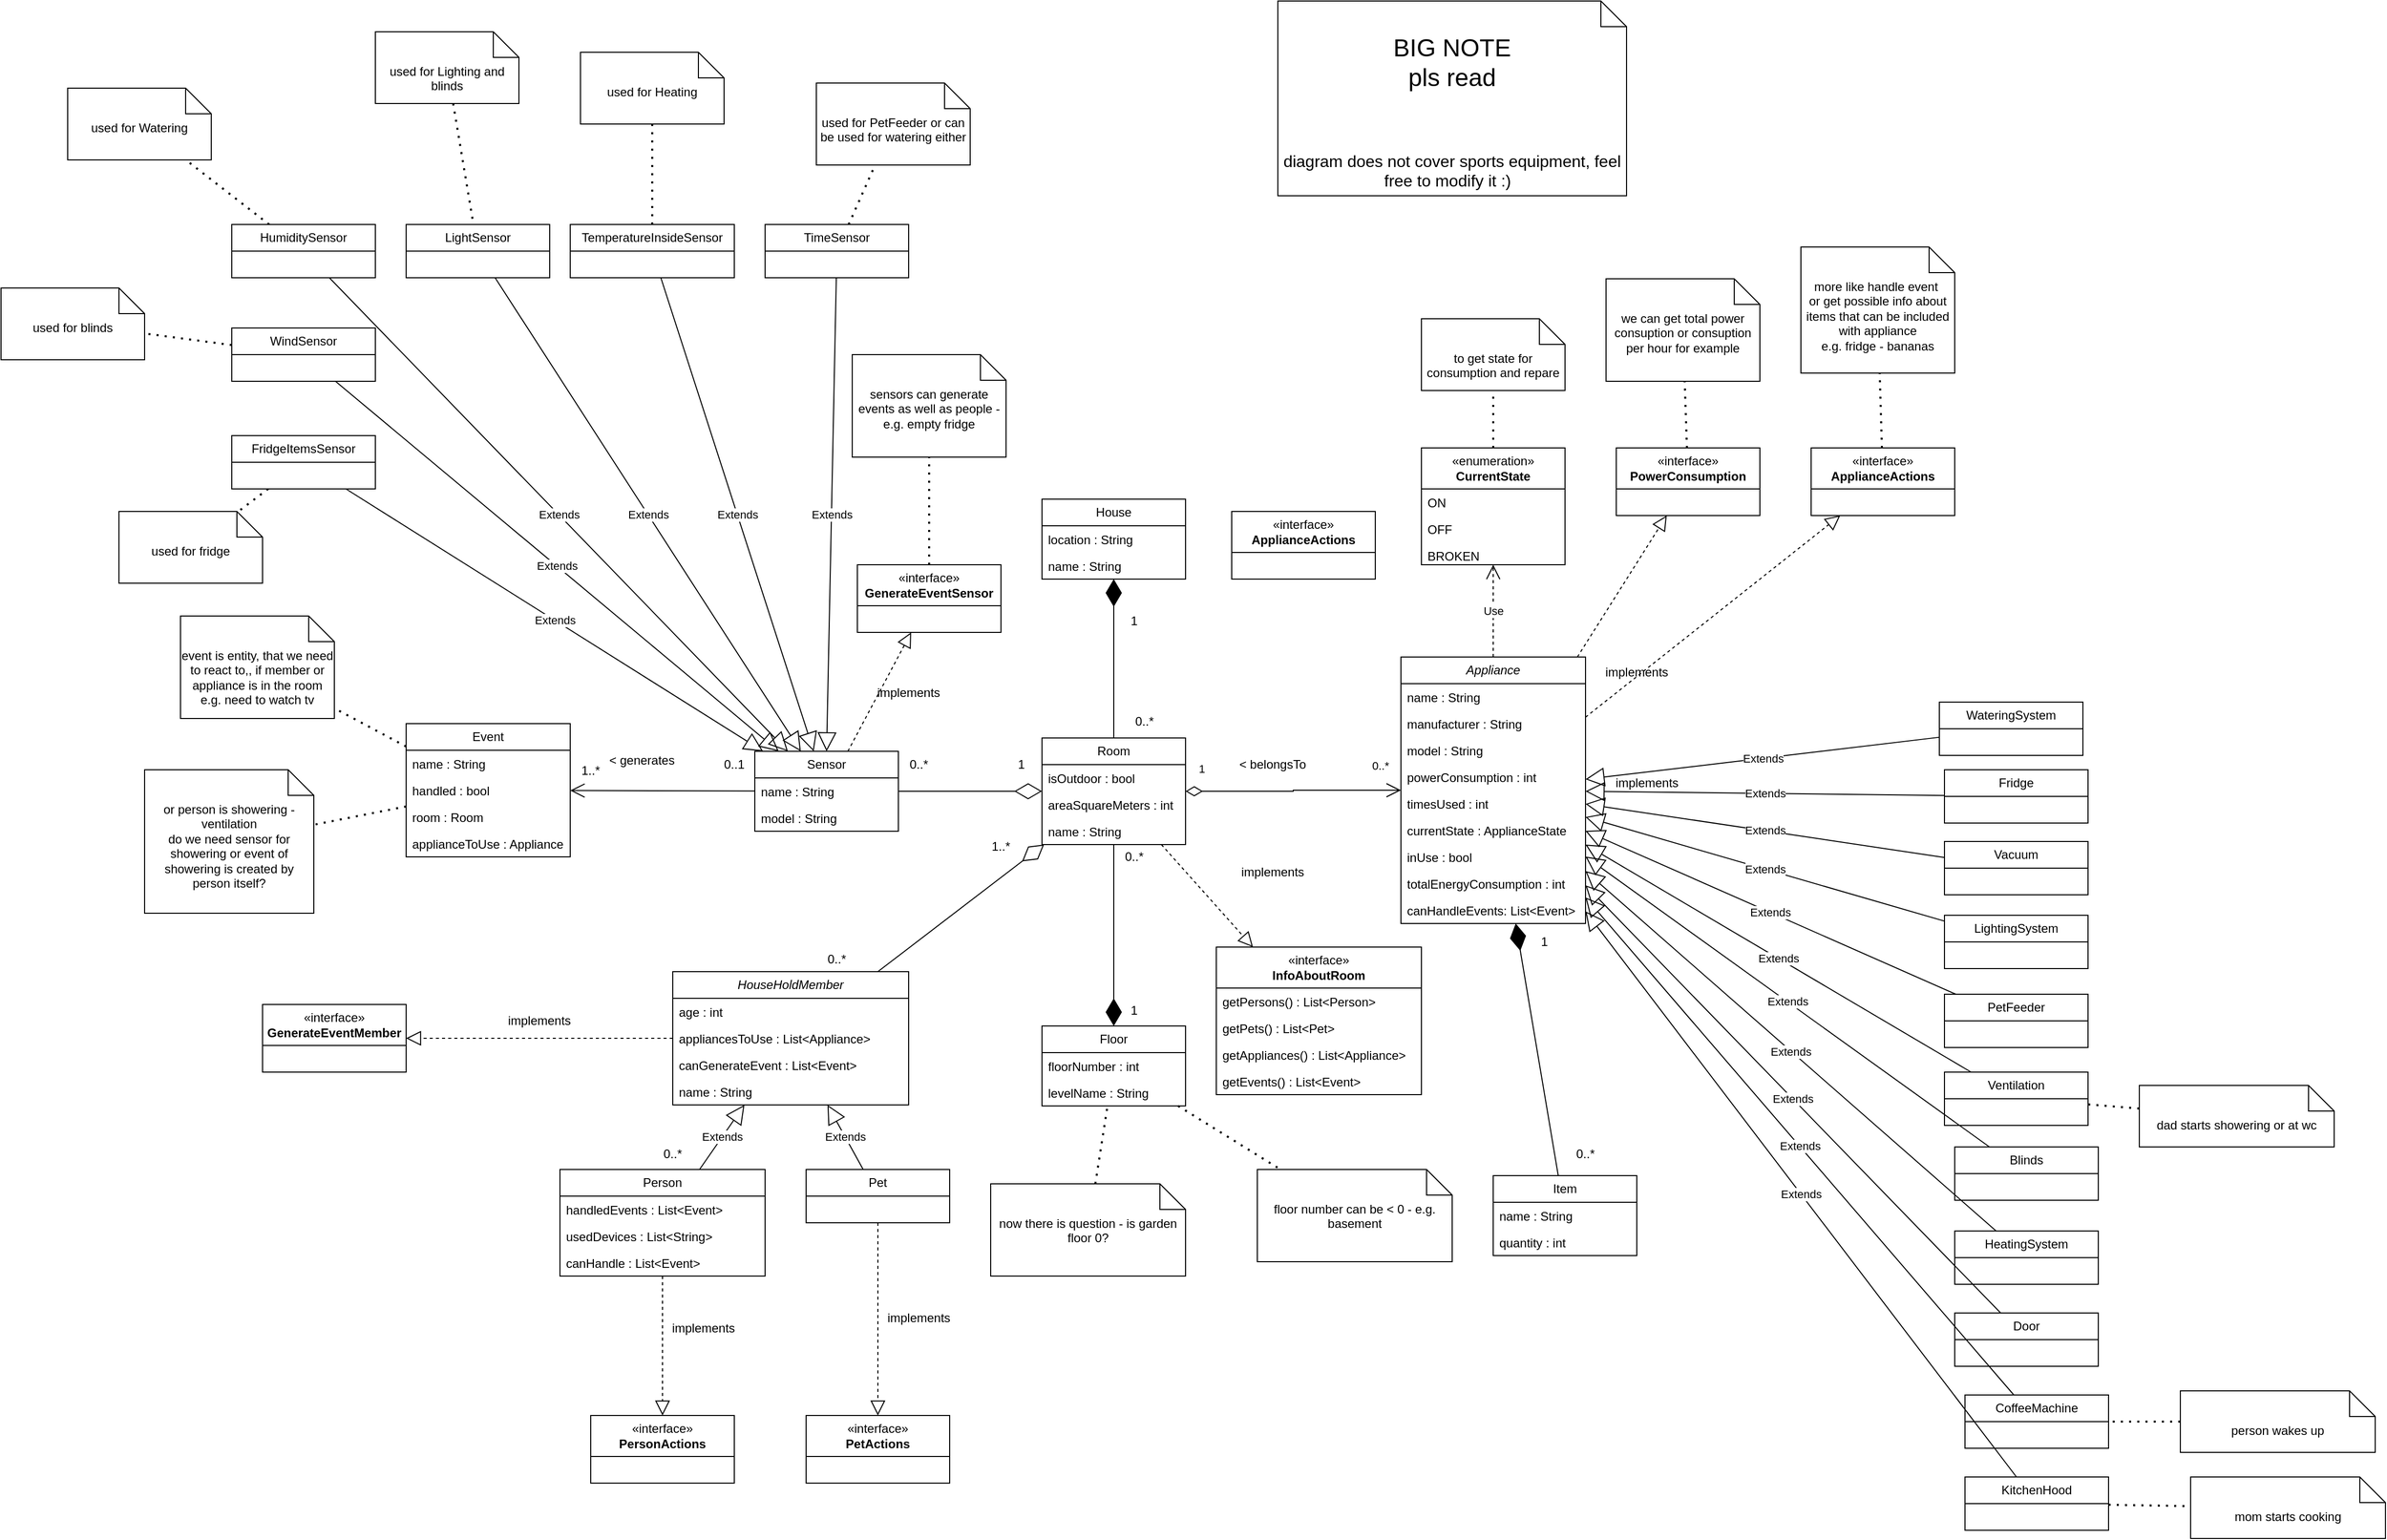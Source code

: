 <mxfile version="28.2.8">
  <diagram name="Page-1" id="9f46799a-70d6-7492-0946-bef42562c5a5">
    <mxGraphModel dx="2564" dy="1560" grid="1" gridSize="10" guides="1" tooltips="1" connect="1" arrows="1" fold="1" page="1" pageScale="1" pageWidth="1100" pageHeight="850" background="none" math="0" shadow="0">
      <root>
        <mxCell id="0" />
        <mxCell id="1" parent="0" />
        <mxCell id="Gm1SaMZMDXmlQUtWmcQF-1" value="&lt;i&gt;Appliance&lt;/i&gt;" style="swimlane;fontStyle=0;childLayout=stackLayout;horizontal=1;startSize=26;fillColor=none;horizontalStack=0;resizeParent=1;resizeParentMax=0;resizeLast=0;collapsible=1;marginBottom=0;whiteSpace=wrap;html=1;" parent="1" vertex="1">
          <mxGeometry x="470" y="230" width="180" height="260" as="geometry" />
        </mxCell>
        <mxCell id="Gm1SaMZMDXmlQUtWmcQF-2" value="name : String" style="text;strokeColor=none;fillColor=none;align=left;verticalAlign=top;spacingLeft=4;spacingRight=4;overflow=hidden;rotatable=0;points=[[0,0.5],[1,0.5]];portConstraint=eastwest;whiteSpace=wrap;html=1;" parent="Gm1SaMZMDXmlQUtWmcQF-1" vertex="1">
          <mxGeometry y="26" width="180" height="26" as="geometry" />
        </mxCell>
        <mxCell id="Gm1SaMZMDXmlQUtWmcQF-3" value="manufacturer : String" style="text;strokeColor=none;fillColor=none;align=left;verticalAlign=top;spacingLeft=4;spacingRight=4;overflow=hidden;rotatable=0;points=[[0,0.5],[1,0.5]];portConstraint=eastwest;whiteSpace=wrap;html=1;" parent="Gm1SaMZMDXmlQUtWmcQF-1" vertex="1">
          <mxGeometry y="52" width="180" height="26" as="geometry" />
        </mxCell>
        <mxCell id="Gm1SaMZMDXmlQUtWmcQF-6" value="model : String" style="text;strokeColor=none;fillColor=none;align=left;verticalAlign=top;spacingLeft=4;spacingRight=4;overflow=hidden;rotatable=0;points=[[0,0.5],[1,0.5]];portConstraint=eastwest;whiteSpace=wrap;html=1;" parent="Gm1SaMZMDXmlQUtWmcQF-1" vertex="1">
          <mxGeometry y="78" width="180" height="26" as="geometry" />
        </mxCell>
        <mxCell id="Gm1SaMZMDXmlQUtWmcQF-4" value="powerConsumption : int" style="text;strokeColor=none;fillColor=none;align=left;verticalAlign=top;spacingLeft=4;spacingRight=4;overflow=hidden;rotatable=0;points=[[0,0.5],[1,0.5]];portConstraint=eastwest;whiteSpace=wrap;html=1;" parent="Gm1SaMZMDXmlQUtWmcQF-1" vertex="1">
          <mxGeometry y="104" width="180" height="26" as="geometry" />
        </mxCell>
        <mxCell id="Gm1SaMZMDXmlQUtWmcQF-92" value="timesUsed : int" style="text;strokeColor=none;fillColor=none;align=left;verticalAlign=top;spacingLeft=4;spacingRight=4;overflow=hidden;rotatable=0;points=[[0,0.5],[1,0.5]];portConstraint=eastwest;whiteSpace=wrap;html=1;" parent="Gm1SaMZMDXmlQUtWmcQF-1" vertex="1">
          <mxGeometry y="130" width="180" height="26" as="geometry" />
        </mxCell>
        <mxCell id="Gm1SaMZMDXmlQUtWmcQF-158" value="currentState : ApplianceState" style="text;strokeColor=none;fillColor=none;align=left;verticalAlign=top;spacingLeft=4;spacingRight=4;overflow=hidden;rotatable=0;points=[[0,0.5],[1,0.5]];portConstraint=eastwest;whiteSpace=wrap;html=1;" parent="Gm1SaMZMDXmlQUtWmcQF-1" vertex="1">
          <mxGeometry y="156" width="180" height="26" as="geometry" />
        </mxCell>
        <mxCell id="Gm1SaMZMDXmlQUtWmcQF-164" value="inUse : bool" style="text;strokeColor=none;fillColor=none;align=left;verticalAlign=top;spacingLeft=4;spacingRight=4;overflow=hidden;rotatable=0;points=[[0,0.5],[1,0.5]];portConstraint=eastwest;whiteSpace=wrap;html=1;" parent="Gm1SaMZMDXmlQUtWmcQF-1" vertex="1">
          <mxGeometry y="182" width="180" height="26" as="geometry" />
        </mxCell>
        <mxCell id="Gm1SaMZMDXmlQUtWmcQF-175" value="totalEnergyConsumption : int" style="text;strokeColor=none;fillColor=none;align=left;verticalAlign=top;spacingLeft=4;spacingRight=4;overflow=hidden;rotatable=0;points=[[0,0.5],[1,0.5]];portConstraint=eastwest;whiteSpace=wrap;html=1;" parent="Gm1SaMZMDXmlQUtWmcQF-1" vertex="1">
          <mxGeometry y="208" width="180" height="26" as="geometry" />
        </mxCell>
        <mxCell id="Gm1SaMZMDXmlQUtWmcQF-210" value="canHandleEvents: List&amp;lt;Event&amp;gt;" style="text;strokeColor=none;fillColor=none;align=left;verticalAlign=top;spacingLeft=4;spacingRight=4;overflow=hidden;rotatable=0;points=[[0,0.5],[1,0.5]];portConstraint=eastwest;whiteSpace=wrap;html=1;" parent="Gm1SaMZMDXmlQUtWmcQF-1" vertex="1">
          <mxGeometry y="234" width="180" height="26" as="geometry" />
        </mxCell>
        <mxCell id="Gm1SaMZMDXmlQUtWmcQF-8" value="«enumeration»&lt;br&gt;&lt;b&gt;CurrentState&lt;/b&gt;" style="swimlane;fontStyle=0;childLayout=stackLayout;horizontal=1;startSize=40;fillColor=none;horizontalStack=0;resizeParent=1;resizeParentMax=0;resizeLast=0;collapsible=1;marginBottom=0;whiteSpace=wrap;html=1;" parent="1" vertex="1">
          <mxGeometry x="490" y="26" width="140" height="114" as="geometry" />
        </mxCell>
        <mxCell id="Gm1SaMZMDXmlQUtWmcQF-9" value="ON" style="text;strokeColor=none;fillColor=none;align=left;verticalAlign=top;spacingLeft=4;spacingRight=4;overflow=hidden;rotatable=0;points=[[0,0.5],[1,0.5]];portConstraint=eastwest;whiteSpace=wrap;html=1;" parent="Gm1SaMZMDXmlQUtWmcQF-8" vertex="1">
          <mxGeometry y="40" width="140" height="26" as="geometry" />
        </mxCell>
        <mxCell id="Gm1SaMZMDXmlQUtWmcQF-10" value="OFF" style="text;strokeColor=none;fillColor=none;align=left;verticalAlign=top;spacingLeft=4;spacingRight=4;overflow=hidden;rotatable=0;points=[[0,0.5],[1,0.5]];portConstraint=eastwest;whiteSpace=wrap;html=1;" parent="Gm1SaMZMDXmlQUtWmcQF-8" vertex="1">
          <mxGeometry y="66" width="140" height="26" as="geometry" />
        </mxCell>
        <mxCell id="Gm1SaMZMDXmlQUtWmcQF-11" value="BROKEN&lt;div&gt;&lt;br&gt;&lt;/div&gt;" style="text;strokeColor=none;fillColor=none;align=left;verticalAlign=top;spacingLeft=4;spacingRight=4;overflow=hidden;rotatable=0;points=[[0,0.5],[1,0.5]];portConstraint=eastwest;whiteSpace=wrap;html=1;" parent="Gm1SaMZMDXmlQUtWmcQF-8" vertex="1">
          <mxGeometry y="92" width="140" height="22" as="geometry" />
        </mxCell>
        <mxCell id="Gm1SaMZMDXmlQUtWmcQF-12" value="Use" style="endArrow=open;endSize=12;dashed=1;html=1;rounded=0;" parent="1" source="Gm1SaMZMDXmlQUtWmcQF-1" target="Gm1SaMZMDXmlQUtWmcQF-8" edge="1">
          <mxGeometry width="160" relative="1" as="geometry">
            <mxPoint x="460" y="202.5" as="sourcePoint" />
            <mxPoint x="620" y="202.5" as="targetPoint" />
          </mxGeometry>
        </mxCell>
        <mxCell id="Gm1SaMZMDXmlQUtWmcQF-13" value="Room" style="swimlane;fontStyle=0;childLayout=stackLayout;horizontal=1;startSize=26;fillColor=none;horizontalStack=0;resizeParent=1;resizeParentMax=0;resizeLast=0;collapsible=1;marginBottom=0;whiteSpace=wrap;html=1;" parent="1" vertex="1">
          <mxGeometry x="120" y="309" width="140" height="104" as="geometry" />
        </mxCell>
        <mxCell id="Gm1SaMZMDXmlQUtWmcQF-14" value="isOutdoor : bool" style="text;strokeColor=none;fillColor=none;align=left;verticalAlign=top;spacingLeft=4;spacingRight=4;overflow=hidden;rotatable=0;points=[[0,0.5],[1,0.5]];portConstraint=eastwest;whiteSpace=wrap;html=1;" parent="Gm1SaMZMDXmlQUtWmcQF-13" vertex="1">
          <mxGeometry y="26" width="140" height="26" as="geometry" />
        </mxCell>
        <mxCell id="Gm1SaMZMDXmlQUtWmcQF-15" value="areaSquareMeters : int" style="text;strokeColor=none;fillColor=none;align=left;verticalAlign=top;spacingLeft=4;spacingRight=4;overflow=hidden;rotatable=0;points=[[0,0.5],[1,0.5]];portConstraint=eastwest;whiteSpace=wrap;html=1;" parent="Gm1SaMZMDXmlQUtWmcQF-13" vertex="1">
          <mxGeometry y="52" width="140" height="26" as="geometry" />
        </mxCell>
        <mxCell id="Gm1SaMZMDXmlQUtWmcQF-16" value="name : String" style="text;strokeColor=none;fillColor=none;align=left;verticalAlign=top;spacingLeft=4;spacingRight=4;overflow=hidden;rotatable=0;points=[[0,0.5],[1,0.5]];portConstraint=eastwest;whiteSpace=wrap;html=1;" parent="Gm1SaMZMDXmlQUtWmcQF-13" vertex="1">
          <mxGeometry y="78" width="140" height="26" as="geometry" />
        </mxCell>
        <mxCell id="Gm1SaMZMDXmlQUtWmcQF-23" value="1" style="endArrow=open;html=1;endSize=12;startArrow=diamondThin;startSize=14;startFill=0;edgeStyle=orthogonalEdgeStyle;align=left;verticalAlign=bottom;rounded=0;" parent="1" source="Gm1SaMZMDXmlQUtWmcQF-13" target="Gm1SaMZMDXmlQUtWmcQF-1" edge="1">
          <mxGeometry x="-0.9" y="13" relative="1" as="geometry">
            <mxPoint x="280" y="352.5" as="sourcePoint" />
            <mxPoint x="440" y="352.5" as="targetPoint" />
            <mxPoint as="offset" />
          </mxGeometry>
        </mxCell>
        <mxCell id="Gm1SaMZMDXmlQUtWmcQF-24" value="&lt;span style=&quot;font-size: 11px; text-wrap-mode: nowrap; background-color: rgb(255, 255, 255);&quot;&gt;0..*&lt;/span&gt;" style="text;whiteSpace=wrap;html=1;" parent="1" vertex="1">
          <mxGeometry x="440" y="322" width="40" height="40" as="geometry" />
        </mxCell>
        <mxCell id="Gm1SaMZMDXmlQUtWmcQF-25" value="&amp;lt; belongsTo" style="text;html=1;whiteSpace=wrap;strokeColor=none;fillColor=none;align=center;verticalAlign=middle;rounded=0;" parent="1" vertex="1">
          <mxGeometry x="310" y="320" width="70" height="30" as="geometry" />
        </mxCell>
        <mxCell id="Gm1SaMZMDXmlQUtWmcQF-28" value="Floor" style="swimlane;fontStyle=0;childLayout=stackLayout;horizontal=1;startSize=26;fillColor=none;horizontalStack=0;resizeParent=1;resizeParentMax=0;resizeLast=0;collapsible=1;marginBottom=0;whiteSpace=wrap;html=1;" parent="1" vertex="1">
          <mxGeometry x="120" y="590" width="140" height="78" as="geometry" />
        </mxCell>
        <mxCell id="Gm1SaMZMDXmlQUtWmcQF-29" value="floorNumber : int" style="text;strokeColor=none;fillColor=none;align=left;verticalAlign=top;spacingLeft=4;spacingRight=4;overflow=hidden;rotatable=0;points=[[0,0.5],[1,0.5]];portConstraint=eastwest;whiteSpace=wrap;html=1;" parent="Gm1SaMZMDXmlQUtWmcQF-28" vertex="1">
          <mxGeometry y="26" width="140" height="26" as="geometry" />
        </mxCell>
        <mxCell id="Gm1SaMZMDXmlQUtWmcQF-30" value="levelName : String" style="text;strokeColor=none;fillColor=none;align=left;verticalAlign=top;spacingLeft=4;spacingRight=4;overflow=hidden;rotatable=0;points=[[0,0.5],[1,0.5]];portConstraint=eastwest;whiteSpace=wrap;html=1;" parent="Gm1SaMZMDXmlQUtWmcQF-28" vertex="1">
          <mxGeometry y="52" width="140" height="26" as="geometry" />
        </mxCell>
        <mxCell id="Gm1SaMZMDXmlQUtWmcQF-33" value="" style="endArrow=diamondThin;endFill=1;endSize=24;html=1;rounded=0;" parent="1" source="Gm1SaMZMDXmlQUtWmcQF-13" target="Gm1SaMZMDXmlQUtWmcQF-28" edge="1">
          <mxGeometry width="160" relative="1" as="geometry">
            <mxPoint x="80" y="510" as="sourcePoint" />
            <mxPoint x="240" y="510" as="targetPoint" />
          </mxGeometry>
        </mxCell>
        <mxCell id="Gm1SaMZMDXmlQUtWmcQF-34" value="now there is question - is garden floor 0?" style="shape=note2;boundedLbl=1;whiteSpace=wrap;html=1;size=25;verticalAlign=top;align=center;" parent="1" vertex="1">
          <mxGeometry x="70" y="744" width="190" height="90" as="geometry" />
        </mxCell>
        <mxCell id="Gm1SaMZMDXmlQUtWmcQF-35" value="1" style="text;html=1;whiteSpace=wrap;strokeColor=none;fillColor=none;align=center;verticalAlign=middle;rounded=0;" parent="1" vertex="1">
          <mxGeometry x="180" y="560" width="60" height="30" as="geometry" />
        </mxCell>
        <mxCell id="Gm1SaMZMDXmlQUtWmcQF-36" value="0..*" style="text;html=1;whiteSpace=wrap;strokeColor=none;fillColor=none;align=center;verticalAlign=middle;rounded=0;" parent="1" vertex="1">
          <mxGeometry x="180" y="410" width="60" height="30" as="geometry" />
        </mxCell>
        <mxCell id="Gm1SaMZMDXmlQUtWmcQF-37" value="&lt;i&gt;HouseHoldMember&lt;/i&gt;" style="swimlane;fontStyle=0;childLayout=stackLayout;horizontal=1;startSize=26;fillColor=none;horizontalStack=0;resizeParent=1;resizeParentMax=0;resizeLast=0;collapsible=1;marginBottom=0;whiteSpace=wrap;html=1;" parent="1" vertex="1">
          <mxGeometry x="-240" y="537" width="230" height="130" as="geometry" />
        </mxCell>
        <mxCell id="Gm1SaMZMDXmlQUtWmcQF-38" value="age : int" style="text;strokeColor=none;fillColor=none;align=left;verticalAlign=top;spacingLeft=4;spacingRight=4;overflow=hidden;rotatable=0;points=[[0,0.5],[1,0.5]];portConstraint=eastwest;whiteSpace=wrap;html=1;" parent="Gm1SaMZMDXmlQUtWmcQF-37" vertex="1">
          <mxGeometry y="26" width="230" height="26" as="geometry" />
        </mxCell>
        <mxCell id="Gm1SaMZMDXmlQUtWmcQF-177" value="appliancesToUse : List&amp;lt;Appliance&amp;gt;" style="text;strokeColor=none;fillColor=none;align=left;verticalAlign=top;spacingLeft=4;spacingRight=4;overflow=hidden;rotatable=0;points=[[0,0.5],[1,0.5]];portConstraint=eastwest;whiteSpace=wrap;html=1;" parent="Gm1SaMZMDXmlQUtWmcQF-37" vertex="1">
          <mxGeometry y="52" width="230" height="26" as="geometry" />
        </mxCell>
        <mxCell id="Gm1SaMZMDXmlQUtWmcQF-189" value="canGenerateEvent : List&amp;lt;Event&amp;gt;" style="text;strokeColor=none;fillColor=none;align=left;verticalAlign=top;spacingLeft=4;spacingRight=4;overflow=hidden;rotatable=0;points=[[0,0.5],[1,0.5]];portConstraint=eastwest;whiteSpace=wrap;html=1;" parent="Gm1SaMZMDXmlQUtWmcQF-37" vertex="1">
          <mxGeometry y="78" width="230" height="26" as="geometry" />
        </mxCell>
        <mxCell id="Gm1SaMZMDXmlQUtWmcQF-199" value="name : String" style="text;strokeColor=none;fillColor=none;align=left;verticalAlign=top;spacingLeft=4;spacingRight=4;overflow=hidden;rotatable=0;points=[[0,0.5],[1,0.5]];portConstraint=eastwest;whiteSpace=wrap;html=1;" parent="Gm1SaMZMDXmlQUtWmcQF-37" vertex="1">
          <mxGeometry y="104" width="230" height="26" as="geometry" />
        </mxCell>
        <mxCell id="Gm1SaMZMDXmlQUtWmcQF-46" value="floor number can be &amp;lt; 0 - e.g. basement" style="shape=note2;boundedLbl=1;whiteSpace=wrap;html=1;size=25;verticalAlign=top;align=center;" parent="1" vertex="1">
          <mxGeometry x="330" y="730" width="190" height="90" as="geometry" />
        </mxCell>
        <mxCell id="Gm1SaMZMDXmlQUtWmcQF-79" value="House" style="swimlane;fontStyle=0;childLayout=stackLayout;horizontal=1;startSize=26;fillColor=none;horizontalStack=0;resizeParent=1;resizeParentMax=0;resizeLast=0;collapsible=1;marginBottom=0;whiteSpace=wrap;html=1;" parent="1" vertex="1">
          <mxGeometry x="120" y="76" width="140" height="78" as="geometry" />
        </mxCell>
        <mxCell id="Gm1SaMZMDXmlQUtWmcQF-80" value="location : String" style="text;strokeColor=none;fillColor=none;align=left;verticalAlign=top;spacingLeft=4;spacingRight=4;overflow=hidden;rotatable=0;points=[[0,0.5],[1,0.5]];portConstraint=eastwest;whiteSpace=wrap;html=1;" parent="Gm1SaMZMDXmlQUtWmcQF-79" vertex="1">
          <mxGeometry y="26" width="140" height="26" as="geometry" />
        </mxCell>
        <mxCell id="Gm1SaMZMDXmlQUtWmcQF-81" value="name : String" style="text;strokeColor=none;fillColor=none;align=left;verticalAlign=top;spacingLeft=4;spacingRight=4;overflow=hidden;rotatable=0;points=[[0,0.5],[1,0.5]];portConstraint=eastwest;whiteSpace=wrap;html=1;" parent="Gm1SaMZMDXmlQUtWmcQF-79" vertex="1">
          <mxGeometry y="52" width="140" height="26" as="geometry" />
        </mxCell>
        <mxCell id="Gm1SaMZMDXmlQUtWmcQF-83" value="" style="endArrow=diamondThin;endFill=1;endSize=24;html=1;rounded=0;" parent="1" source="Gm1SaMZMDXmlQUtWmcQF-13" target="Gm1SaMZMDXmlQUtWmcQF-79" edge="1">
          <mxGeometry width="160" relative="1" as="geometry">
            <mxPoint x="-80" y="210" as="sourcePoint" />
            <mxPoint x="80" y="210" as="targetPoint" />
          </mxGeometry>
        </mxCell>
        <mxCell id="Gm1SaMZMDXmlQUtWmcQF-84" value="1" style="text;html=1;whiteSpace=wrap;strokeColor=none;fillColor=none;align=center;verticalAlign=middle;rounded=0;" parent="1" vertex="1">
          <mxGeometry x="180" y="180" width="60" height="30" as="geometry" />
        </mxCell>
        <mxCell id="Gm1SaMZMDXmlQUtWmcQF-85" value="0..*" style="text;html=1;whiteSpace=wrap;strokeColor=none;fillColor=none;align=center;verticalAlign=middle;rounded=0;" parent="1" vertex="1">
          <mxGeometry x="190" y="278" width="60" height="30" as="geometry" />
        </mxCell>
        <mxCell id="Gm1SaMZMDXmlQUtWmcQF-88" value="Sensor" style="swimlane;fontStyle=0;childLayout=stackLayout;horizontal=1;startSize=26;fillColor=none;horizontalStack=0;resizeParent=1;resizeParentMax=0;resizeLast=0;collapsible=1;marginBottom=0;whiteSpace=wrap;html=1;" parent="1" vertex="1">
          <mxGeometry x="-160" y="322" width="140" height="78" as="geometry" />
        </mxCell>
        <mxCell id="Gm1SaMZMDXmlQUtWmcQF-89" value="name : String" style="text;strokeColor=none;fillColor=none;align=left;verticalAlign=top;spacingLeft=4;spacingRight=4;overflow=hidden;rotatable=0;points=[[0,0.5],[1,0.5]];portConstraint=eastwest;whiteSpace=wrap;html=1;" parent="Gm1SaMZMDXmlQUtWmcQF-88" vertex="1">
          <mxGeometry y="26" width="140" height="26" as="geometry" />
        </mxCell>
        <mxCell id="Gm1SaMZMDXmlQUtWmcQF-90" value="model : String" style="text;strokeColor=none;fillColor=none;align=left;verticalAlign=top;spacingLeft=4;spacingRight=4;overflow=hidden;rotatable=0;points=[[0,0.5],[1,0.5]];portConstraint=eastwest;whiteSpace=wrap;html=1;" parent="Gm1SaMZMDXmlQUtWmcQF-88" vertex="1">
          <mxGeometry y="52" width="140" height="26" as="geometry" />
        </mxCell>
        <mxCell id="Gm1SaMZMDXmlQUtWmcQF-95" value="" style="endArrow=diamondThin;endFill=0;endSize=24;html=1;rounded=0;" parent="1" source="Gm1SaMZMDXmlQUtWmcQF-88" target="Gm1SaMZMDXmlQUtWmcQF-13" edge="1">
          <mxGeometry width="160" relative="1" as="geometry">
            <mxPoint x="-70" y="352.5" as="sourcePoint" />
            <mxPoint x="90" y="352.5" as="targetPoint" />
          </mxGeometry>
        </mxCell>
        <mxCell id="Gm1SaMZMDXmlQUtWmcQF-96" value="0..*" style="text;html=1;whiteSpace=wrap;strokeColor=none;fillColor=none;align=center;verticalAlign=middle;rounded=0;" parent="1" vertex="1">
          <mxGeometry x="-30" y="320" width="60" height="30" as="geometry" />
        </mxCell>
        <mxCell id="Gm1SaMZMDXmlQUtWmcQF-98" value="1" style="text;html=1;whiteSpace=wrap;strokeColor=none;fillColor=none;align=center;verticalAlign=middle;rounded=0;" parent="1" vertex="1">
          <mxGeometry x="70" y="320" width="60" height="30" as="geometry" />
        </mxCell>
        <mxCell id="Gm1SaMZMDXmlQUtWmcQF-99" value="Event" style="swimlane;fontStyle=0;childLayout=stackLayout;horizontal=1;startSize=26;fillColor=none;horizontalStack=0;resizeParent=1;resizeParentMax=0;resizeLast=0;collapsible=1;marginBottom=0;whiteSpace=wrap;html=1;" parent="1" vertex="1">
          <mxGeometry x="-500" y="295" width="160" height="130" as="geometry" />
        </mxCell>
        <mxCell id="Gm1SaMZMDXmlQUtWmcQF-165" value="name : String" style="text;strokeColor=none;fillColor=none;align=left;verticalAlign=top;spacingLeft=4;spacingRight=4;overflow=hidden;rotatable=0;points=[[0,0.5],[1,0.5]];portConstraint=eastwest;whiteSpace=wrap;html=1;" parent="Gm1SaMZMDXmlQUtWmcQF-99" vertex="1">
          <mxGeometry y="26" width="160" height="26" as="geometry" />
        </mxCell>
        <mxCell id="Gm1SaMZMDXmlQUtWmcQF-100" value="handled : bool" style="text;strokeColor=none;fillColor=none;align=left;verticalAlign=top;spacingLeft=4;spacingRight=4;overflow=hidden;rotatable=0;points=[[0,0.5],[1,0.5]];portConstraint=eastwest;whiteSpace=wrap;html=1;" parent="Gm1SaMZMDXmlQUtWmcQF-99" vertex="1">
          <mxGeometry y="52" width="160" height="26" as="geometry" />
        </mxCell>
        <mxCell id="Gm1SaMZMDXmlQUtWmcQF-215" value="room : Room" style="text;strokeColor=none;fillColor=none;align=left;verticalAlign=top;spacingLeft=4;spacingRight=4;overflow=hidden;rotatable=0;points=[[0,0.5],[1,0.5]];portConstraint=eastwest;whiteSpace=wrap;html=1;" parent="Gm1SaMZMDXmlQUtWmcQF-99" vertex="1">
          <mxGeometry y="78" width="160" height="26" as="geometry" />
        </mxCell>
        <mxCell id="NX4kfmj4bYCO-L7I60A3-1" value="applianceToUse : Appliance" style="text;strokeColor=none;fillColor=none;align=left;verticalAlign=top;spacingLeft=4;spacingRight=4;overflow=hidden;rotatable=0;points=[[0,0.5],[1,0.5]];portConstraint=eastwest;whiteSpace=wrap;html=1;" vertex="1" parent="Gm1SaMZMDXmlQUtWmcQF-99">
          <mxGeometry y="104" width="160" height="26" as="geometry" />
        </mxCell>
        <mxCell id="Gm1SaMZMDXmlQUtWmcQF-103" value="" style="endArrow=open;endFill=1;endSize=12;html=1;rounded=0;" parent="1" source="Gm1SaMZMDXmlQUtWmcQF-88" target="Gm1SaMZMDXmlQUtWmcQF-99" edge="1">
          <mxGeometry width="160" relative="1" as="geometry">
            <mxPoint x="-200" y="460" as="sourcePoint" />
            <mxPoint x="-40" y="460" as="targetPoint" />
          </mxGeometry>
        </mxCell>
        <mxCell id="Gm1SaMZMDXmlQUtWmcQF-104" value="&amp;lt; generates" style="text;html=1;whiteSpace=wrap;strokeColor=none;fillColor=none;align=center;verticalAlign=middle;rounded=0;" parent="1" vertex="1">
          <mxGeometry x="-310" y="316" width="80" height="30" as="geometry" />
        </mxCell>
        <mxCell id="Gm1SaMZMDXmlQUtWmcQF-105" value="0..1" style="text;html=1;whiteSpace=wrap;strokeColor=none;fillColor=none;align=center;verticalAlign=middle;rounded=0;" parent="1" vertex="1">
          <mxGeometry x="-210" y="320" width="60" height="30" as="geometry" />
        </mxCell>
        <mxCell id="Gm1SaMZMDXmlQUtWmcQF-106" value="1..*" style="text;html=1;whiteSpace=wrap;strokeColor=none;fillColor=none;align=center;verticalAlign=middle;rounded=0;" parent="1" vertex="1">
          <mxGeometry x="-350" y="326" width="60" height="30" as="geometry" />
        </mxCell>
        <mxCell id="Gm1SaMZMDXmlQUtWmcQF-107" value="«interface»&lt;br&gt;&lt;b&gt;ApplianceActions&lt;/b&gt;" style="swimlane;fontStyle=0;childLayout=stackLayout;horizontal=1;startSize=40;fillColor=none;horizontalStack=0;resizeParent=1;resizeParentMax=0;resizeLast=0;collapsible=1;marginBottom=0;whiteSpace=wrap;html=1;" parent="1" vertex="1">
          <mxGeometry x="870" y="26" width="140" height="66" as="geometry" />
        </mxCell>
        <mxCell id="Gm1SaMZMDXmlQUtWmcQF-111" value="" style="endArrow=block;dashed=1;endFill=0;endSize=12;html=1;rounded=0;" parent="1" source="Gm1SaMZMDXmlQUtWmcQF-1" target="Gm1SaMZMDXmlQUtWmcQF-107" edge="1">
          <mxGeometry width="160" relative="1" as="geometry">
            <mxPoint x="760" y="480" as="sourcePoint" />
            <mxPoint x="920" y="480" as="targetPoint" />
          </mxGeometry>
        </mxCell>
        <mxCell id="Gm1SaMZMDXmlQUtWmcQF-112" value="implements" style="text;html=1;whiteSpace=wrap;strokeColor=none;fillColor=none;align=center;verticalAlign=middle;rounded=0;" parent="1" vertex="1">
          <mxGeometry x="680" y="338" width="60" height="30" as="geometry" />
        </mxCell>
        <mxCell id="Gm1SaMZMDXmlQUtWmcQF-113" value="" style="endArrow=diamondThin;endFill=0;endSize=24;html=1;rounded=0;" parent="1" source="Gm1SaMZMDXmlQUtWmcQF-37" target="Gm1SaMZMDXmlQUtWmcQF-13" edge="1">
          <mxGeometry width="160" relative="1" as="geometry">
            <mxPoint x="-100" y="460" as="sourcePoint" />
            <mxPoint x="60" y="460" as="targetPoint" />
          </mxGeometry>
        </mxCell>
        <mxCell id="Gm1SaMZMDXmlQUtWmcQF-114" value="1..*" style="text;html=1;whiteSpace=wrap;strokeColor=none;fillColor=none;align=center;verticalAlign=middle;rounded=0;" parent="1" vertex="1">
          <mxGeometry x="50" y="400" width="60" height="30" as="geometry" />
        </mxCell>
        <mxCell id="Gm1SaMZMDXmlQUtWmcQF-115" value="0..*" style="text;html=1;whiteSpace=wrap;strokeColor=none;fillColor=none;align=center;verticalAlign=middle;rounded=0;" parent="1" vertex="1">
          <mxGeometry x="-110" y="510" width="60" height="30" as="geometry" />
        </mxCell>
        <mxCell id="Gm1SaMZMDXmlQUtWmcQF-116" value="Extends" style="endArrow=block;endSize=16;endFill=0;html=1;rounded=0;" parent="1" source="Gm1SaMZMDXmlQUtWmcQF-119" target="Gm1SaMZMDXmlQUtWmcQF-37" edge="1">
          <mxGeometry width="160" relative="1" as="geometry">
            <mxPoint x="-390" y="720" as="sourcePoint" />
            <mxPoint x="-280" y="680" as="targetPoint" />
          </mxGeometry>
        </mxCell>
        <mxCell id="Gm1SaMZMDXmlQUtWmcQF-119" value="Person" style="swimlane;fontStyle=0;childLayout=stackLayout;horizontal=1;startSize=26;fillColor=none;horizontalStack=0;resizeParent=1;resizeParentMax=0;resizeLast=0;collapsible=1;marginBottom=0;whiteSpace=wrap;html=1;" parent="1" vertex="1">
          <mxGeometry x="-350" y="730" width="200" height="104" as="geometry" />
        </mxCell>
        <mxCell id="Gm1SaMZMDXmlQUtWmcQF-120" value="handledEvents : List&amp;lt;Event&amp;gt;" style="text;strokeColor=none;fillColor=none;align=left;verticalAlign=top;spacingLeft=4;spacingRight=4;overflow=hidden;rotatable=0;points=[[0,0.5],[1,0.5]];portConstraint=eastwest;whiteSpace=wrap;html=1;" parent="Gm1SaMZMDXmlQUtWmcQF-119" vertex="1">
          <mxGeometry y="26" width="200" height="26" as="geometry" />
        </mxCell>
        <mxCell id="Gm1SaMZMDXmlQUtWmcQF-121" value="usedDevices : List&amp;lt;String&amp;gt;" style="text;strokeColor=none;fillColor=none;align=left;verticalAlign=top;spacingLeft=4;spacingRight=4;overflow=hidden;rotatable=0;points=[[0,0.5],[1,0.5]];portConstraint=eastwest;whiteSpace=wrap;html=1;" parent="Gm1SaMZMDXmlQUtWmcQF-119" vertex="1">
          <mxGeometry y="52" width="200" height="26" as="geometry" />
        </mxCell>
        <mxCell id="Gm1SaMZMDXmlQUtWmcQF-188" value="canHandle : List&amp;lt;Event&amp;gt;" style="text;strokeColor=none;fillColor=none;align=left;verticalAlign=top;spacingLeft=4;spacingRight=4;overflow=hidden;rotatable=0;points=[[0,0.5],[1,0.5]];portConstraint=eastwest;whiteSpace=wrap;html=1;" parent="Gm1SaMZMDXmlQUtWmcQF-119" vertex="1">
          <mxGeometry y="78" width="200" height="26" as="geometry" />
        </mxCell>
        <mxCell id="Gm1SaMZMDXmlQUtWmcQF-123" value="Pet" style="swimlane;fontStyle=0;childLayout=stackLayout;horizontal=1;startSize=26;fillColor=none;horizontalStack=0;resizeParent=1;resizeParentMax=0;resizeLast=0;collapsible=1;marginBottom=0;whiteSpace=wrap;html=1;" parent="1" vertex="1">
          <mxGeometry x="-110" y="730" width="140" height="52" as="geometry" />
        </mxCell>
        <mxCell id="Gm1SaMZMDXmlQUtWmcQF-127" value="Extends" style="endArrow=block;endSize=16;endFill=0;html=1;rounded=0;" parent="1" source="Gm1SaMZMDXmlQUtWmcQF-123" target="Gm1SaMZMDXmlQUtWmcQF-37" edge="1">
          <mxGeometry width="160" relative="1" as="geometry">
            <mxPoint x="170" y="869" as="sourcePoint" />
            <mxPoint x="361" y="740" as="targetPoint" />
          </mxGeometry>
        </mxCell>
        <mxCell id="Gm1SaMZMDXmlQUtWmcQF-128" value="WindSensor" style="swimlane;fontStyle=0;childLayout=stackLayout;horizontal=1;startSize=26;fillColor=none;horizontalStack=0;resizeParent=1;resizeParentMax=0;resizeLast=0;collapsible=1;marginBottom=0;whiteSpace=wrap;html=1;" parent="1" vertex="1">
          <mxGeometry x="-670" y="-91" width="140" height="52" as="geometry" />
        </mxCell>
        <mxCell id="Gm1SaMZMDXmlQUtWmcQF-132" value="LightSensor" style="swimlane;fontStyle=0;childLayout=stackLayout;horizontal=1;startSize=26;fillColor=none;horizontalStack=0;resizeParent=1;resizeParentMax=0;resizeLast=0;collapsible=1;marginBottom=0;whiteSpace=wrap;html=1;" parent="1" vertex="1">
          <mxGeometry x="-500" y="-192" width="140" height="52" as="geometry" />
        </mxCell>
        <mxCell id="Gm1SaMZMDXmlQUtWmcQF-133" value="TemperatureInsideSensor" style="swimlane;fontStyle=0;childLayout=stackLayout;horizontal=1;startSize=26;fillColor=none;horizontalStack=0;resizeParent=1;resizeParentMax=0;resizeLast=0;collapsible=1;marginBottom=0;whiteSpace=wrap;html=1;" parent="1" vertex="1">
          <mxGeometry x="-340" y="-192" width="160" height="52" as="geometry" />
        </mxCell>
        <mxCell id="Gm1SaMZMDXmlQUtWmcQF-134" value="FridgeItemsSensor" style="swimlane;fontStyle=0;childLayout=stackLayout;horizontal=1;startSize=26;fillColor=none;horizontalStack=0;resizeParent=1;resizeParentMax=0;resizeLast=0;collapsible=1;marginBottom=0;whiteSpace=wrap;html=1;" parent="1" vertex="1">
          <mxGeometry x="-670" y="14" width="140" height="52" as="geometry" />
        </mxCell>
        <mxCell id="Gm1SaMZMDXmlQUtWmcQF-136" value="Extends" style="endArrow=block;endSize=16;endFill=0;html=1;rounded=0;" parent="1" source="Gm1SaMZMDXmlQUtWmcQF-133" target="Gm1SaMZMDXmlQUtWmcQF-88" edge="1">
          <mxGeometry width="160" relative="1" as="geometry">
            <mxPoint x="-90" y="20" as="sourcePoint" />
            <mxPoint x="70" y="20" as="targetPoint" />
          </mxGeometry>
        </mxCell>
        <mxCell id="Gm1SaMZMDXmlQUtWmcQF-137" value="Extends" style="endArrow=block;endSize=16;endFill=0;html=1;rounded=0;" parent="1" source="Gm1SaMZMDXmlQUtWmcQF-132" target="Gm1SaMZMDXmlQUtWmcQF-88" edge="1">
          <mxGeometry width="160" relative="1" as="geometry">
            <mxPoint x="-230" y="110" as="sourcePoint" />
            <mxPoint x="-140" y="458" as="targetPoint" />
          </mxGeometry>
        </mxCell>
        <mxCell id="Gm1SaMZMDXmlQUtWmcQF-138" value="Extends" style="endArrow=block;endSize=16;endFill=0;html=1;rounded=0;" parent="1" source="Gm1SaMZMDXmlQUtWmcQF-128" target="Gm1SaMZMDXmlQUtWmcQF-88" edge="1">
          <mxGeometry width="160" relative="1" as="geometry">
            <mxPoint x="-280" y="250" as="sourcePoint" />
            <mxPoint x="-190" y="598" as="targetPoint" />
          </mxGeometry>
        </mxCell>
        <mxCell id="Gm1SaMZMDXmlQUtWmcQF-139" value="Extends" style="endArrow=block;endSize=16;endFill=0;html=1;rounded=0;" parent="1" source="Gm1SaMZMDXmlQUtWmcQF-134" target="Gm1SaMZMDXmlQUtWmcQF-88" edge="1">
          <mxGeometry width="160" relative="1" as="geometry">
            <mxPoint x="-300" y="270" as="sourcePoint" />
            <mxPoint x="-210" y="618" as="targetPoint" />
          </mxGeometry>
        </mxCell>
        <mxCell id="Gm1SaMZMDXmlQUtWmcQF-151" value="«interface»&lt;br&gt;&lt;b&gt;ApplianceActions&lt;/b&gt;" style="swimlane;fontStyle=0;childLayout=stackLayout;horizontal=1;startSize=40;fillColor=none;horizontalStack=0;resizeParent=1;resizeParentMax=0;resizeLast=0;collapsible=1;marginBottom=0;whiteSpace=wrap;html=1;" parent="1" vertex="1">
          <mxGeometry x="305" y="88" width="140" height="66" as="geometry" />
        </mxCell>
        <mxCell id="Gm1SaMZMDXmlQUtWmcQF-152" value="«interface»&lt;br&gt;&lt;b&gt;PowerConsumption&lt;/b&gt;" style="swimlane;fontStyle=0;childLayout=stackLayout;horizontal=1;startSize=40;fillColor=none;horizontalStack=0;resizeParent=1;resizeParentMax=0;resizeLast=0;collapsible=1;marginBottom=0;whiteSpace=wrap;html=1;" parent="1" vertex="1">
          <mxGeometry x="680" y="26" width="140" height="66" as="geometry" />
        </mxCell>
        <mxCell id="Gm1SaMZMDXmlQUtWmcQF-153" value="" style="endArrow=block;dashed=1;endFill=0;endSize=12;html=1;rounded=0;" parent="1" source="Gm1SaMZMDXmlQUtWmcQF-1" target="Gm1SaMZMDXmlQUtWmcQF-152" edge="1">
          <mxGeometry width="160" relative="1" as="geometry">
            <mxPoint x="800" y="420" as="sourcePoint" />
            <mxPoint x="900" y="532" as="targetPoint" />
          </mxGeometry>
        </mxCell>
        <mxCell id="Gm1SaMZMDXmlQUtWmcQF-157" value="0..*" style="text;html=1;whiteSpace=wrap;strokeColor=none;fillColor=none;align=center;verticalAlign=middle;rounded=0;" parent="1" vertex="1">
          <mxGeometry x="-270" y="700" width="60" height="30" as="geometry" />
        </mxCell>
        <mxCell id="Gm1SaMZMDXmlQUtWmcQF-178" value="Vacuum" style="swimlane;fontStyle=0;childLayout=stackLayout;horizontal=1;startSize=26;fillColor=none;horizontalStack=0;resizeParent=1;resizeParentMax=0;resizeLast=0;collapsible=1;marginBottom=0;whiteSpace=wrap;html=1;" parent="1" vertex="1">
          <mxGeometry x="1000" y="410" width="140" height="52" as="geometry" />
        </mxCell>
        <mxCell id="Gm1SaMZMDXmlQUtWmcQF-179" value="WateringSystem" style="swimlane;fontStyle=0;childLayout=stackLayout;horizontal=1;startSize=26;fillColor=none;horizontalStack=0;resizeParent=1;resizeParentMax=0;resizeLast=0;collapsible=1;marginBottom=0;whiteSpace=wrap;html=1;" parent="1" vertex="1">
          <mxGeometry x="995" y="274" width="140" height="52" as="geometry" />
        </mxCell>
        <mxCell id="Gm1SaMZMDXmlQUtWmcQF-180" value="implements" style="text;html=1;whiteSpace=wrap;strokeColor=none;fillColor=none;align=center;verticalAlign=middle;rounded=0;" parent="1" vertex="1">
          <mxGeometry x="670" y="230" width="60" height="30" as="geometry" />
        </mxCell>
        <mxCell id="Gm1SaMZMDXmlQUtWmcQF-185" value="«interface»&lt;br&gt;&lt;b&gt;PersonActions&lt;/b&gt;" style="swimlane;fontStyle=0;childLayout=stackLayout;horizontal=1;startSize=40;fillColor=none;horizontalStack=0;resizeParent=1;resizeParentMax=0;resizeLast=0;collapsible=1;marginBottom=0;whiteSpace=wrap;html=1;" parent="1" vertex="1">
          <mxGeometry x="-320" y="970" width="140" height="66" as="geometry" />
        </mxCell>
        <mxCell id="Gm1SaMZMDXmlQUtWmcQF-187" value="implements" style="text;html=1;whiteSpace=wrap;strokeColor=none;fillColor=none;align=center;verticalAlign=middle;rounded=0;" parent="1" vertex="1">
          <mxGeometry x="-240" y="870" width="60" height="30" as="geometry" />
        </mxCell>
        <mxCell id="Gm1SaMZMDXmlQUtWmcQF-190" value="«interface»&lt;br&gt;&lt;b&gt;GenerateEventMember&lt;/b&gt;" style="swimlane;fontStyle=0;childLayout=stackLayout;horizontal=1;startSize=40;fillColor=none;horizontalStack=0;resizeParent=1;resizeParentMax=0;resizeLast=0;collapsible=1;marginBottom=0;whiteSpace=wrap;html=1;" parent="1" vertex="1">
          <mxGeometry x="-640" y="569" width="140" height="66" as="geometry" />
        </mxCell>
        <mxCell id="Gm1SaMZMDXmlQUtWmcQF-191" value="" style="endArrow=block;dashed=1;endFill=0;endSize=12;html=1;rounded=0;" parent="1" source="Gm1SaMZMDXmlQUtWmcQF-37" target="Gm1SaMZMDXmlQUtWmcQF-190" edge="1">
          <mxGeometry width="160" relative="1" as="geometry">
            <mxPoint x="-520" y="860" as="sourcePoint" />
            <mxPoint x="-520" y="996" as="targetPoint" />
          </mxGeometry>
        </mxCell>
        <mxCell id="Gm1SaMZMDXmlQUtWmcQF-192" value="implements" style="text;html=1;whiteSpace=wrap;strokeColor=none;fillColor=none;align=center;verticalAlign=middle;rounded=0;" parent="1" vertex="1">
          <mxGeometry x="-400" y="570" width="60" height="30" as="geometry" />
        </mxCell>
        <mxCell id="Gm1SaMZMDXmlQUtWmcQF-194" value="«interface»&lt;br&gt;&lt;b&gt;GenerateEventSensor&lt;/b&gt;" style="swimlane;fontStyle=0;childLayout=stackLayout;horizontal=1;startSize=40;fillColor=none;horizontalStack=0;resizeParent=1;resizeParentMax=0;resizeLast=0;collapsible=1;marginBottom=0;whiteSpace=wrap;html=1;" parent="1" vertex="1">
          <mxGeometry x="-60" y="140" width="140" height="66" as="geometry" />
        </mxCell>
        <mxCell id="Gm1SaMZMDXmlQUtWmcQF-195" value="" style="endArrow=block;dashed=1;endFill=0;endSize=12;html=1;rounded=0;" parent="1" source="Gm1SaMZMDXmlQUtWmcQF-88" target="Gm1SaMZMDXmlQUtWmcQF-194" edge="1">
          <mxGeometry width="160" relative="1" as="geometry">
            <mxPoint x="-20" y="460" as="sourcePoint" />
            <mxPoint x="-280" y="460" as="targetPoint" />
          </mxGeometry>
        </mxCell>
        <mxCell id="Gm1SaMZMDXmlQUtWmcQF-196" value="implements" style="text;html=1;whiteSpace=wrap;strokeColor=none;fillColor=none;align=center;verticalAlign=middle;rounded=0;" parent="1" vertex="1">
          <mxGeometry x="-40" y="250" width="60" height="30" as="geometry" />
        </mxCell>
        <mxCell id="Gm1SaMZMDXmlQUtWmcQF-197" value="«interface»&lt;br&gt;&lt;b&gt;PetActions&lt;/b&gt;" style="swimlane;fontStyle=0;childLayout=stackLayout;horizontal=1;startSize=40;fillColor=none;horizontalStack=0;resizeParent=1;resizeParentMax=0;resizeLast=0;collapsible=1;marginBottom=0;whiteSpace=wrap;html=1;" parent="1" vertex="1">
          <mxGeometry x="-110" y="970" width="140" height="66" as="geometry" />
        </mxCell>
        <mxCell id="Gm1SaMZMDXmlQUtWmcQF-198" value="" style="endArrow=block;dashed=1;endFill=0;endSize=12;html=1;rounded=0;" parent="1" source="Gm1SaMZMDXmlQUtWmcQF-123" target="Gm1SaMZMDXmlQUtWmcQF-197" edge="1">
          <mxGeometry width="160" relative="1" as="geometry">
            <mxPoint x="70" y="820" as="sourcePoint" />
            <mxPoint x="70" y="956" as="targetPoint" />
          </mxGeometry>
        </mxCell>
        <mxCell id="Gm1SaMZMDXmlQUtWmcQF-200" value="«interface»&lt;br&gt;&lt;b&gt;InfoAboutRoom&lt;/b&gt;" style="swimlane;fontStyle=0;childLayout=stackLayout;horizontal=1;startSize=40;fillColor=none;horizontalStack=0;resizeParent=1;resizeParentMax=0;resizeLast=0;collapsible=1;marginBottom=0;whiteSpace=wrap;html=1;" parent="1" vertex="1">
          <mxGeometry x="290" y="513" width="200" height="144" as="geometry" />
        </mxCell>
        <mxCell id="Gm1SaMZMDXmlQUtWmcQF-201" value="getPersons() : List&amp;lt;Person&amp;gt;" style="text;strokeColor=none;fillColor=none;align=left;verticalAlign=top;spacingLeft=4;spacingRight=4;overflow=hidden;rotatable=0;points=[[0,0.5],[1,0.5]];portConstraint=eastwest;whiteSpace=wrap;html=1;" parent="Gm1SaMZMDXmlQUtWmcQF-200" vertex="1">
          <mxGeometry y="40" width="200" height="26" as="geometry" />
        </mxCell>
        <mxCell id="Gm1SaMZMDXmlQUtWmcQF-202" value="getPets() : List&amp;lt;Pet&amp;gt;" style="text;strokeColor=none;fillColor=none;align=left;verticalAlign=top;spacingLeft=4;spacingRight=4;overflow=hidden;rotatable=0;points=[[0,0.5],[1,0.5]];portConstraint=eastwest;whiteSpace=wrap;html=1;" parent="Gm1SaMZMDXmlQUtWmcQF-200" vertex="1">
          <mxGeometry y="66" width="200" height="26" as="geometry" />
        </mxCell>
        <mxCell id="Gm1SaMZMDXmlQUtWmcQF-203" value="getAppliances() : List&amp;lt;Appliance&amp;gt;" style="text;strokeColor=none;fillColor=none;align=left;verticalAlign=top;spacingLeft=4;spacingRight=4;overflow=hidden;rotatable=0;points=[[0,0.5],[1,0.5]];portConstraint=eastwest;whiteSpace=wrap;html=1;" parent="Gm1SaMZMDXmlQUtWmcQF-200" vertex="1">
          <mxGeometry y="92" width="200" height="26" as="geometry" />
        </mxCell>
        <mxCell id="Gm1SaMZMDXmlQUtWmcQF-207" value="getEvents() : List&amp;lt;Event&amp;gt;" style="text;strokeColor=none;fillColor=none;align=left;verticalAlign=top;spacingLeft=4;spacingRight=4;overflow=hidden;rotatable=0;points=[[0,0.5],[1,0.5]];portConstraint=eastwest;whiteSpace=wrap;html=1;" parent="Gm1SaMZMDXmlQUtWmcQF-200" vertex="1">
          <mxGeometry y="118" width="200" height="26" as="geometry" />
        </mxCell>
        <mxCell id="Gm1SaMZMDXmlQUtWmcQF-204" value="" style="endArrow=block;dashed=1;endFill=0;endSize=12;html=1;rounded=0;" parent="1" source="Gm1SaMZMDXmlQUtWmcQF-13" target="Gm1SaMZMDXmlQUtWmcQF-200" edge="1">
          <mxGeometry width="160" relative="1" as="geometry">
            <mxPoint x="430" y="910" as="sourcePoint" />
            <mxPoint x="430" y="1088" as="targetPoint" />
          </mxGeometry>
        </mxCell>
        <mxCell id="Gm1SaMZMDXmlQUtWmcQF-205" value="implements" style="text;html=1;whiteSpace=wrap;strokeColor=none;fillColor=none;align=center;verticalAlign=middle;rounded=0;" parent="1" vertex="1">
          <mxGeometry x="-30" y="860" width="60" height="30" as="geometry" />
        </mxCell>
        <mxCell id="Gm1SaMZMDXmlQUtWmcQF-206" value="implements" style="text;html=1;whiteSpace=wrap;strokeColor=none;fillColor=none;align=center;verticalAlign=middle;rounded=0;" parent="1" vertex="1">
          <mxGeometry x="315" y="425" width="60" height="30" as="geometry" />
        </mxCell>
        <mxCell id="Gm1SaMZMDXmlQUtWmcQF-209" value="more like handle event&amp;nbsp;&lt;div&gt;or get possible info about items that can be included with appliance&lt;/div&gt;&lt;div&gt;e.g. fridge - bananas&lt;/div&gt;" style="shape=note2;boundedLbl=1;whiteSpace=wrap;html=1;size=25;verticalAlign=top;align=center;" parent="1" vertex="1">
          <mxGeometry x="860" y="-170" width="150" height="123" as="geometry" />
        </mxCell>
        <mxCell id="Gm1SaMZMDXmlQUtWmcQF-211" value="" style="endArrow=none;dashed=1;html=1;dashPattern=1 3;strokeWidth=2;rounded=0;" parent="1" source="Gm1SaMZMDXmlQUtWmcQF-107" target="Gm1SaMZMDXmlQUtWmcQF-209" edge="1">
          <mxGeometry width="50" height="50" relative="1" as="geometry">
            <mxPoint x="710" y="390" as="sourcePoint" />
            <mxPoint x="760" y="340" as="targetPoint" />
          </mxGeometry>
        </mxCell>
        <mxCell id="Gm1SaMZMDXmlQUtWmcQF-212" value="" style="endArrow=none;dashed=1;html=1;dashPattern=1 3;strokeWidth=2;rounded=0;" parent="1" source="Gm1SaMZMDXmlQUtWmcQF-28" target="Gm1SaMZMDXmlQUtWmcQF-46" edge="1">
          <mxGeometry width="50" height="50" relative="1" as="geometry">
            <mxPoint x="710" y="620" as="sourcePoint" />
            <mxPoint x="760" y="570" as="targetPoint" />
          </mxGeometry>
        </mxCell>
        <mxCell id="Gm1SaMZMDXmlQUtWmcQF-214" value="" style="endArrow=none;dashed=1;html=1;dashPattern=1 3;strokeWidth=2;rounded=0;" parent="1" source="Gm1SaMZMDXmlQUtWmcQF-34" target="Gm1SaMZMDXmlQUtWmcQF-28" edge="1">
          <mxGeometry width="50" height="50" relative="1" as="geometry">
            <mxPoint x="380" y="940" as="sourcePoint" />
            <mxPoint x="430" y="890" as="targetPoint" />
          </mxGeometry>
        </mxCell>
        <mxCell id="Gm1SaMZMDXmlQUtWmcQF-216" value="" style="endArrow=block;dashed=1;endFill=0;endSize=12;html=1;rounded=0;" parent="1" source="Gm1SaMZMDXmlQUtWmcQF-119" target="Gm1SaMZMDXmlQUtWmcQF-185" edge="1">
          <mxGeometry width="160" relative="1" as="geometry">
            <mxPoint x="-510" y="950" as="sourcePoint" />
            <mxPoint x="-510" y="1138" as="targetPoint" />
          </mxGeometry>
        </mxCell>
        <mxCell id="Gm1SaMZMDXmlQUtWmcQF-217" value="to get state for consumption and repare" style="shape=note2;boundedLbl=1;whiteSpace=wrap;html=1;size=25;verticalAlign=top;align=center;" parent="1" vertex="1">
          <mxGeometry x="490" y="-100" width="140" height="70" as="geometry" />
        </mxCell>
        <mxCell id="Gm1SaMZMDXmlQUtWmcQF-218" value="" style="endArrow=none;dashed=1;html=1;dashPattern=1 3;strokeWidth=2;rounded=0;" parent="1" source="Gm1SaMZMDXmlQUtWmcQF-8" target="Gm1SaMZMDXmlQUtWmcQF-217" edge="1">
          <mxGeometry width="50" height="50" relative="1" as="geometry">
            <mxPoint x="520" y="49" as="sourcePoint" />
            <mxPoint x="620" y="30" as="targetPoint" />
          </mxGeometry>
        </mxCell>
        <mxCell id="Gm1SaMZMDXmlQUtWmcQF-220" value="sensors can generate events as well as people - e.g. empty fridge" style="shape=note2;boundedLbl=1;whiteSpace=wrap;html=1;size=25;verticalAlign=top;align=center;" parent="1" vertex="1">
          <mxGeometry x="-65" y="-65" width="150" height="100" as="geometry" />
        </mxCell>
        <mxCell id="Gm1SaMZMDXmlQUtWmcQF-221" value="" style="endArrow=none;dashed=1;html=1;dashPattern=1 3;strokeWidth=2;rounded=0;" parent="1" source="Gm1SaMZMDXmlQUtWmcQF-194" target="Gm1SaMZMDXmlQUtWmcQF-220" edge="1">
          <mxGeometry width="50" height="50" relative="1" as="geometry">
            <mxPoint x="465" y="50" as="sourcePoint" />
            <mxPoint x="400" y="-20" as="targetPoint" />
          </mxGeometry>
        </mxCell>
        <mxCell id="Gm1SaMZMDXmlQUtWmcQF-222" value="event is entity, that we need to react to,, if member or appliance is in the room&lt;div&gt;e.g. need to watch tv&lt;/div&gt;" style="shape=note2;boundedLbl=1;whiteSpace=wrap;html=1;size=25;verticalAlign=top;align=center;" parent="1" vertex="1">
          <mxGeometry x="-720" y="190" width="150" height="100" as="geometry" />
        </mxCell>
        <mxCell id="Gm1SaMZMDXmlQUtWmcQF-223" value="" style="endArrow=none;dashed=1;html=1;dashPattern=1 3;strokeWidth=2;rounded=0;" parent="1" source="Gm1SaMZMDXmlQUtWmcQF-99" target="Gm1SaMZMDXmlQUtWmcQF-222" edge="1">
          <mxGeometry width="50" height="50" relative="1" as="geometry">
            <mxPoint x="-345" y="580" as="sourcePoint" />
            <mxPoint x="-410" y="510" as="targetPoint" />
          </mxGeometry>
        </mxCell>
        <mxCell id="Gm1SaMZMDXmlQUtWmcQF-224" value="HumiditySensor" style="swimlane;fontStyle=0;childLayout=stackLayout;horizontal=1;startSize=26;fillColor=none;horizontalStack=0;resizeParent=1;resizeParentMax=0;resizeLast=0;collapsible=1;marginBottom=0;whiteSpace=wrap;html=1;" parent="1" vertex="1">
          <mxGeometry x="-670" y="-192" width="140" height="52" as="geometry" />
        </mxCell>
        <mxCell id="Gm1SaMZMDXmlQUtWmcQF-225" value="Extends" style="endArrow=block;endSize=16;endFill=0;html=1;rounded=0;" parent="1" source="Gm1SaMZMDXmlQUtWmcQF-224" target="Gm1SaMZMDXmlQUtWmcQF-88" edge="1">
          <mxGeometry width="160" relative="1" as="geometry">
            <mxPoint x="-710" y="70" as="sourcePoint" />
            <mxPoint x="-464" y="260" as="targetPoint" />
          </mxGeometry>
        </mxCell>
        <mxCell id="Gm1SaMZMDXmlQUtWmcQF-226" value="LightingSystem" style="swimlane;fontStyle=0;childLayout=stackLayout;horizontal=1;startSize=26;fillColor=none;horizontalStack=0;resizeParent=1;resizeParentMax=0;resizeLast=0;collapsible=1;marginBottom=0;whiteSpace=wrap;html=1;" parent="1" vertex="1">
          <mxGeometry x="1000" y="482" width="140" height="52" as="geometry" />
        </mxCell>
        <mxCell id="Gm1SaMZMDXmlQUtWmcQF-227" value="HeatingSystem" style="swimlane;fontStyle=0;childLayout=stackLayout;horizontal=1;startSize=26;fillColor=none;horizontalStack=0;resizeParent=1;resizeParentMax=0;resizeLast=0;collapsible=1;marginBottom=0;whiteSpace=wrap;html=1;" parent="1" vertex="1">
          <mxGeometry x="1010" y="790" width="140" height="52" as="geometry" />
        </mxCell>
        <mxCell id="Gm1SaMZMDXmlQUtWmcQF-228" value="Blinds" style="swimlane;fontStyle=0;childLayout=stackLayout;horizontal=1;startSize=26;fillColor=none;horizontalStack=0;resizeParent=1;resizeParentMax=0;resizeLast=0;collapsible=1;marginBottom=0;whiteSpace=wrap;html=1;" parent="1" vertex="1">
          <mxGeometry x="1010" y="708" width="140" height="52" as="geometry" />
        </mxCell>
        <mxCell id="Gm1SaMZMDXmlQUtWmcQF-229" value="" style="endArrow=diamondThin;endFill=1;endSize=24;html=1;rounded=0;" parent="1" source="Gm1SaMZMDXmlQUtWmcQF-230" target="Gm1SaMZMDXmlQUtWmcQF-1" edge="1">
          <mxGeometry width="160" relative="1" as="geometry">
            <mxPoint x="730" y="611" as="sourcePoint" />
            <mxPoint x="730" y="456" as="targetPoint" />
          </mxGeometry>
        </mxCell>
        <mxCell id="Gm1SaMZMDXmlQUtWmcQF-230" value="Item" style="swimlane;fontStyle=0;childLayout=stackLayout;horizontal=1;startSize=26;fillColor=none;horizontalStack=0;resizeParent=1;resizeParentMax=0;resizeLast=0;collapsible=1;marginBottom=0;whiteSpace=wrap;html=1;" parent="1" vertex="1">
          <mxGeometry x="560" y="736" width="140" height="78" as="geometry" />
        </mxCell>
        <mxCell id="Gm1SaMZMDXmlQUtWmcQF-231" value="name : String" style="text;strokeColor=none;fillColor=none;align=left;verticalAlign=top;spacingLeft=4;spacingRight=4;overflow=hidden;rotatable=0;points=[[0,0.5],[1,0.5]];portConstraint=eastwest;whiteSpace=wrap;html=1;" parent="Gm1SaMZMDXmlQUtWmcQF-230" vertex="1">
          <mxGeometry y="26" width="140" height="26" as="geometry" />
        </mxCell>
        <mxCell id="Gm1SaMZMDXmlQUtWmcQF-232" value="quantity : int" style="text;strokeColor=none;fillColor=none;align=left;verticalAlign=top;spacingLeft=4;spacingRight=4;overflow=hidden;rotatable=0;points=[[0,0.5],[1,0.5]];portConstraint=eastwest;whiteSpace=wrap;html=1;" parent="Gm1SaMZMDXmlQUtWmcQF-230" vertex="1">
          <mxGeometry y="52" width="140" height="26" as="geometry" />
        </mxCell>
        <mxCell id="Gm1SaMZMDXmlQUtWmcQF-234" value="0..*" style="text;html=1;whiteSpace=wrap;strokeColor=none;fillColor=none;align=center;verticalAlign=middle;rounded=0;" parent="1" vertex="1">
          <mxGeometry x="620" y="700" width="60" height="30" as="geometry" />
        </mxCell>
        <mxCell id="Gm1SaMZMDXmlQUtWmcQF-235" value="1" style="text;html=1;whiteSpace=wrap;strokeColor=none;fillColor=none;align=center;verticalAlign=middle;rounded=0;" parent="1" vertex="1">
          <mxGeometry x="580" y="493" width="60" height="30" as="geometry" />
        </mxCell>
        <mxCell id="Gm1SaMZMDXmlQUtWmcQF-236" value="Fridge" style="swimlane;fontStyle=0;childLayout=stackLayout;horizontal=1;startSize=26;fillColor=none;horizontalStack=0;resizeParent=1;resizeParentMax=0;resizeLast=0;collapsible=1;marginBottom=0;whiteSpace=wrap;html=1;" parent="1" vertex="1">
          <mxGeometry x="1000" y="340" width="140" height="52" as="geometry" />
        </mxCell>
        <mxCell id="Gm1SaMZMDXmlQUtWmcQF-238" value="TimeSensor" style="swimlane;fontStyle=0;childLayout=stackLayout;horizontal=1;startSize=26;fillColor=none;horizontalStack=0;resizeParent=1;resizeParentMax=0;resizeLast=0;collapsible=1;marginBottom=0;whiteSpace=wrap;html=1;" parent="1" vertex="1">
          <mxGeometry x="-150" y="-192" width="140" height="52" as="geometry" />
        </mxCell>
        <mxCell id="Gm1SaMZMDXmlQUtWmcQF-242" value="Extends" style="endArrow=block;endSize=16;endFill=0;html=1;rounded=0;entryX=0.5;entryY=0;entryDx=0;entryDy=0;" parent="1" source="Gm1SaMZMDXmlQUtWmcQF-238" target="Gm1SaMZMDXmlQUtWmcQF-88" edge="1">
          <mxGeometry width="160" relative="1" as="geometry">
            <mxPoint x="-70" y="80" as="sourcePoint" />
            <mxPoint x="23" y="450" as="targetPoint" />
          </mxGeometry>
        </mxCell>
        <mxCell id="Gm1SaMZMDXmlQUtWmcQF-243" value="PetFeeder" style="swimlane;fontStyle=0;childLayout=stackLayout;horizontal=1;startSize=26;fillColor=none;horizontalStack=0;resizeParent=1;resizeParentMax=0;resizeLast=0;collapsible=1;marginBottom=0;whiteSpace=wrap;html=1;" parent="1" vertex="1">
          <mxGeometry x="1000" y="559" width="140" height="52" as="geometry" />
        </mxCell>
        <mxCell id="Gm1SaMZMDXmlQUtWmcQF-244" value="used for PetFeeder or can be used for watering either" style="shape=note2;boundedLbl=1;whiteSpace=wrap;html=1;size=25;verticalAlign=top;align=center;" parent="1" vertex="1">
          <mxGeometry x="-100" y="-330" width="150" height="80" as="geometry" />
        </mxCell>
        <mxCell id="Gm1SaMZMDXmlQUtWmcQF-245" value="used for Heating" style="shape=note2;boundedLbl=1;whiteSpace=wrap;html=1;size=25;verticalAlign=top;align=center;" parent="1" vertex="1">
          <mxGeometry x="-330" y="-360" width="140" height="70" as="geometry" />
        </mxCell>
        <mxCell id="Gm1SaMZMDXmlQUtWmcQF-246" value="used for Lighting and blinds" style="shape=note2;boundedLbl=1;whiteSpace=wrap;html=1;size=25;verticalAlign=top;align=center;" parent="1" vertex="1">
          <mxGeometry x="-530" y="-380" width="140" height="70" as="geometry" />
        </mxCell>
        <mxCell id="Gm1SaMZMDXmlQUtWmcQF-247" value="used for Watering" style="shape=note2;boundedLbl=1;whiteSpace=wrap;html=1;size=25;verticalAlign=top;align=center;" parent="1" vertex="1">
          <mxGeometry x="-830" y="-325" width="140" height="70" as="geometry" />
        </mxCell>
        <mxCell id="Gm1SaMZMDXmlQUtWmcQF-248" value="used for blinds" style="shape=note2;boundedLbl=1;whiteSpace=wrap;html=1;size=25;verticalAlign=top;align=center;" parent="1" vertex="1">
          <mxGeometry x="-895" y="-130" width="140" height="70" as="geometry" />
        </mxCell>
        <mxCell id="Gm1SaMZMDXmlQUtWmcQF-249" value="used for fridge" style="shape=note2;boundedLbl=1;whiteSpace=wrap;html=1;size=25;verticalAlign=top;align=center;" parent="1" vertex="1">
          <mxGeometry x="-780" y="88" width="140" height="70" as="geometry" />
        </mxCell>
        <mxCell id="Gm1SaMZMDXmlQUtWmcQF-250" value="" style="endArrow=none;dashed=1;html=1;dashPattern=1 3;strokeWidth=2;rounded=0;" parent="1" source="Gm1SaMZMDXmlQUtWmcQF-238" target="Gm1SaMZMDXmlQUtWmcQF-244" edge="1">
          <mxGeometry width="50" height="50" relative="1" as="geometry">
            <mxPoint x="235" y="-140" as="sourcePoint" />
            <mxPoint x="170" y="-210" as="targetPoint" />
          </mxGeometry>
        </mxCell>
        <mxCell id="Gm1SaMZMDXmlQUtWmcQF-251" value="" style="endArrow=none;dashed=1;html=1;dashPattern=1 3;strokeWidth=2;rounded=0;" parent="1" source="Gm1SaMZMDXmlQUtWmcQF-133" target="Gm1SaMZMDXmlQUtWmcQF-245" edge="1">
          <mxGeometry width="50" height="50" relative="1" as="geometry">
            <mxPoint x="-235" y="-250" as="sourcePoint" />
            <mxPoint x="-300" y="-320" as="targetPoint" />
          </mxGeometry>
        </mxCell>
        <mxCell id="Gm1SaMZMDXmlQUtWmcQF-252" value="" style="endArrow=none;dashed=1;html=1;dashPattern=1 3;strokeWidth=2;rounded=0;" parent="1" source="Gm1SaMZMDXmlQUtWmcQF-246" target="Gm1SaMZMDXmlQUtWmcQF-132" edge="1">
          <mxGeometry width="50" height="50" relative="1" as="geometry">
            <mxPoint x="-415" y="-190" as="sourcePoint" />
            <mxPoint x="-330" as="targetPoint" />
          </mxGeometry>
        </mxCell>
        <mxCell id="Gm1SaMZMDXmlQUtWmcQF-253" value="" style="endArrow=none;dashed=1;html=1;dashPattern=1 3;strokeWidth=2;rounded=0;" parent="1" source="Gm1SaMZMDXmlQUtWmcQF-224" target="Gm1SaMZMDXmlQUtWmcQF-247" edge="1">
          <mxGeometry width="50" height="50" relative="1" as="geometry">
            <mxPoint x="-685" y="-110" as="sourcePoint" />
            <mxPoint x="-750" y="-180" as="targetPoint" />
          </mxGeometry>
        </mxCell>
        <mxCell id="Gm1SaMZMDXmlQUtWmcQF-254" value="" style="endArrow=none;dashed=1;html=1;dashPattern=1 3;strokeWidth=2;rounded=0;" parent="1" source="Gm1SaMZMDXmlQUtWmcQF-128" target="Gm1SaMZMDXmlQUtWmcQF-248" edge="1">
          <mxGeometry width="50" height="50" relative="1" as="geometry">
            <mxPoint x="-805" y="-60" as="sourcePoint" />
            <mxPoint x="-870" y="-130" as="targetPoint" />
          </mxGeometry>
        </mxCell>
        <mxCell id="Gm1SaMZMDXmlQUtWmcQF-255" value="" style="endArrow=none;dashed=1;html=1;dashPattern=1 3;strokeWidth=2;rounded=0;" parent="1" source="Gm1SaMZMDXmlQUtWmcQF-134" target="Gm1SaMZMDXmlQUtWmcQF-249" edge="1">
          <mxGeometry width="50" height="50" relative="1" as="geometry">
            <mxPoint x="-835" y="140" as="sourcePoint" />
            <mxPoint x="-900" y="70" as="targetPoint" />
          </mxGeometry>
        </mxCell>
        <mxCell id="Gm1SaMZMDXmlQUtWmcQF-256" value="we can get total power consuption or consuption per hour for example" style="shape=note2;boundedLbl=1;whiteSpace=wrap;html=1;size=25;verticalAlign=top;align=center;" parent="1" vertex="1">
          <mxGeometry x="670" y="-139" width="150" height="100" as="geometry" />
        </mxCell>
        <mxCell id="Gm1SaMZMDXmlQUtWmcQF-257" value="" style="endArrow=none;dashed=1;html=1;dashPattern=1 3;strokeWidth=2;rounded=0;" parent="1" source="Gm1SaMZMDXmlQUtWmcQF-152" target="Gm1SaMZMDXmlQUtWmcQF-256" edge="1">
          <mxGeometry width="50" height="50" relative="1" as="geometry">
            <mxPoint x="885" y="100" as="sourcePoint" />
            <mxPoint x="820" y="30" as="targetPoint" />
          </mxGeometry>
        </mxCell>
        <mxCell id="Gm1SaMZMDXmlQUtWmcQF-258" value="or person is showering - ventilation&lt;div&gt;do we need sensor for showering or event of showering is created by person itself?&lt;/div&gt;" style="shape=note2;boundedLbl=1;whiteSpace=wrap;html=1;size=25;verticalAlign=top;align=center;" parent="1" vertex="1">
          <mxGeometry x="-755" y="340" width="165" height="140" as="geometry" />
        </mxCell>
        <mxCell id="Gm1SaMZMDXmlQUtWmcQF-259" value="" style="endArrow=none;dashed=1;html=1;dashPattern=1 3;strokeWidth=2;rounded=0;" parent="1" source="Gm1SaMZMDXmlQUtWmcQF-99" target="Gm1SaMZMDXmlQUtWmcQF-258" edge="1">
          <mxGeometry width="50" height="50" relative="1" as="geometry">
            <mxPoint x="-450" y="509" as="sourcePoint" />
            <mxPoint x="-520" y="470" as="targetPoint" />
          </mxGeometry>
        </mxCell>
        <mxCell id="Gm1SaMZMDXmlQUtWmcQF-260" value="Ventilation" style="swimlane;fontStyle=0;childLayout=stackLayout;horizontal=1;startSize=26;fillColor=none;horizontalStack=0;resizeParent=1;resizeParentMax=0;resizeLast=0;collapsible=1;marginBottom=0;whiteSpace=wrap;html=1;" parent="1" vertex="1">
          <mxGeometry x="1000" y="635" width="140" height="52" as="geometry" />
        </mxCell>
        <mxCell id="Gm1SaMZMDXmlQUtWmcQF-261" value="Door" style="swimlane;fontStyle=0;childLayout=stackLayout;horizontal=1;startSize=26;fillColor=none;horizontalStack=0;resizeParent=1;resizeParentMax=0;resizeLast=0;collapsible=1;marginBottom=0;whiteSpace=wrap;html=1;" parent="1" vertex="1">
          <mxGeometry x="1010" y="870" width="140" height="52" as="geometry" />
        </mxCell>
        <mxCell id="Gm1SaMZMDXmlQUtWmcQF-262" value="mom starts cooking" style="shape=note2;boundedLbl=1;whiteSpace=wrap;html=1;size=25;verticalAlign=top;align=center;" parent="1" vertex="1">
          <mxGeometry x="1240" y="1030" width="190" height="60" as="geometry" />
        </mxCell>
        <mxCell id="Gm1SaMZMDXmlQUtWmcQF-263" value="dad starts showering or at wc" style="shape=note2;boundedLbl=1;whiteSpace=wrap;html=1;size=25;verticalAlign=top;align=center;" parent="1" vertex="1">
          <mxGeometry x="1190" y="648" width="190" height="60" as="geometry" />
        </mxCell>
        <mxCell id="Gm1SaMZMDXmlQUtWmcQF-264" value="" style="endArrow=none;dashed=1;html=1;dashPattern=1 3;strokeWidth=2;rounded=0;" parent="1" source="Gm1SaMZMDXmlQUtWmcQF-263" target="Gm1SaMZMDXmlQUtWmcQF-260" edge="1">
          <mxGeometry width="50" height="50" relative="1" as="geometry">
            <mxPoint x="1245" y="900" as="sourcePoint" />
            <mxPoint x="1180" y="830" as="targetPoint" />
          </mxGeometry>
        </mxCell>
        <mxCell id="Gm1SaMZMDXmlQUtWmcQF-265" value="KitchenHood" style="swimlane;fontStyle=0;childLayout=stackLayout;horizontal=1;startSize=26;fillColor=none;horizontalStack=0;resizeParent=1;resizeParentMax=0;resizeLast=0;collapsible=1;marginBottom=0;whiteSpace=wrap;html=1;" parent="1" vertex="1">
          <mxGeometry x="1020" y="1030" width="140" height="52" as="geometry" />
        </mxCell>
        <mxCell id="Gm1SaMZMDXmlQUtWmcQF-266" value="" style="endArrow=none;dashed=1;html=1;dashPattern=1 3;strokeWidth=2;rounded=0;" parent="1" source="Gm1SaMZMDXmlQUtWmcQF-265" target="Gm1SaMZMDXmlQUtWmcQF-262" edge="1">
          <mxGeometry width="50" height="50" relative="1" as="geometry">
            <mxPoint x="1300" y="1035" as="sourcePoint" />
            <mxPoint x="960" y="970" as="targetPoint" />
          </mxGeometry>
        </mxCell>
        <mxCell id="Gm1SaMZMDXmlQUtWmcQF-267" value="CoffeeMachine" style="swimlane;fontStyle=0;childLayout=stackLayout;horizontal=1;startSize=26;fillColor=none;horizontalStack=0;resizeParent=1;resizeParentMax=0;resizeLast=0;collapsible=1;marginBottom=0;whiteSpace=wrap;html=1;" parent="1" vertex="1">
          <mxGeometry x="1020" y="950" width="140" height="52" as="geometry" />
        </mxCell>
        <mxCell id="Gm1SaMZMDXmlQUtWmcQF-268" value="person wakes up" style="shape=note2;boundedLbl=1;whiteSpace=wrap;html=1;size=25;verticalAlign=top;align=center;" parent="1" vertex="1">
          <mxGeometry x="1230" y="946" width="190" height="60" as="geometry" />
        </mxCell>
        <mxCell id="Gm1SaMZMDXmlQUtWmcQF-269" value="" style="endArrow=none;dashed=1;html=1;dashPattern=1 3;strokeWidth=2;rounded=0;" parent="1" source="Gm1SaMZMDXmlQUtWmcQF-268" target="Gm1SaMZMDXmlQUtWmcQF-267" edge="1">
          <mxGeometry width="50" height="50" relative="1" as="geometry">
            <mxPoint x="1300" y="934" as="sourcePoint" />
            <mxPoint x="1190" y="900" as="targetPoint" />
          </mxGeometry>
        </mxCell>
        <mxCell id="Gm1SaMZMDXmlQUtWmcQF-270" value="Extends" style="endArrow=block;endSize=16;endFill=0;html=1;rounded=0;" parent="1" source="Gm1SaMZMDXmlQUtWmcQF-236" target="Gm1SaMZMDXmlQUtWmcQF-1" edge="1">
          <mxGeometry width="160" relative="1" as="geometry">
            <mxPoint x="1270" y="400" as="sourcePoint" />
            <mxPoint x="1363" y="770" as="targetPoint" />
          </mxGeometry>
        </mxCell>
        <mxCell id="Gm1SaMZMDXmlQUtWmcQF-271" value="Extends" style="endArrow=block;endSize=16;endFill=0;html=1;rounded=0;" parent="1" source="Gm1SaMZMDXmlQUtWmcQF-243" target="Gm1SaMZMDXmlQUtWmcQF-1" edge="1">
          <mxGeometry width="160" relative="1" as="geometry">
            <mxPoint x="810" y="530" as="sourcePoint" />
            <mxPoint x="710" y="510" as="targetPoint" />
          </mxGeometry>
        </mxCell>
        <mxCell id="Gm1SaMZMDXmlQUtWmcQF-272" value="Extends" style="endArrow=block;endSize=16;endFill=0;html=1;rounded=0;" parent="1" source="Gm1SaMZMDXmlQUtWmcQF-179" target="Gm1SaMZMDXmlQUtWmcQF-1" edge="1">
          <mxGeometry width="160" relative="1" as="geometry">
            <mxPoint x="790" y="540" as="sourcePoint" />
            <mxPoint x="690" y="520" as="targetPoint" />
          </mxGeometry>
        </mxCell>
        <mxCell id="Gm1SaMZMDXmlQUtWmcQF-273" value="Extends" style="endArrow=block;endSize=16;endFill=0;html=1;rounded=0;" parent="1" source="Gm1SaMZMDXmlQUtWmcQF-227" target="Gm1SaMZMDXmlQUtWmcQF-1" edge="1">
          <mxGeometry width="160" relative="1" as="geometry">
            <mxPoint x="760" y="570" as="sourcePoint" />
            <mxPoint x="660" y="550" as="targetPoint" />
          </mxGeometry>
        </mxCell>
        <mxCell id="Gm1SaMZMDXmlQUtWmcQF-274" value="Extends" style="endArrow=block;endSize=16;endFill=0;html=1;rounded=0;" parent="1" source="Gm1SaMZMDXmlQUtWmcQF-265" target="Gm1SaMZMDXmlQUtWmcQF-1" edge="1">
          <mxGeometry width="160" relative="1" as="geometry">
            <mxPoint x="800" y="600" as="sourcePoint" />
            <mxPoint x="700" y="580" as="targetPoint" />
          </mxGeometry>
        </mxCell>
        <mxCell id="Gm1SaMZMDXmlQUtWmcQF-275" value="Extends" style="endArrow=block;endSize=16;endFill=0;html=1;rounded=0;" parent="1" source="Gm1SaMZMDXmlQUtWmcQF-261" target="Gm1SaMZMDXmlQUtWmcQF-1" edge="1">
          <mxGeometry width="160" relative="1" as="geometry">
            <mxPoint x="830" y="570" as="sourcePoint" />
            <mxPoint x="730" y="550" as="targetPoint" />
          </mxGeometry>
        </mxCell>
        <mxCell id="Gm1SaMZMDXmlQUtWmcQF-276" value="Extends" style="endArrow=block;endSize=16;endFill=0;html=1;rounded=0;" parent="1" source="Gm1SaMZMDXmlQUtWmcQF-260" target="Gm1SaMZMDXmlQUtWmcQF-1" edge="1">
          <mxGeometry width="160" relative="1" as="geometry">
            <mxPoint x="990" y="660" as="sourcePoint" />
            <mxPoint x="900" y="650" as="targetPoint" />
          </mxGeometry>
        </mxCell>
        <mxCell id="Gm1SaMZMDXmlQUtWmcQF-277" value="Extends" style="endArrow=block;endSize=16;endFill=0;html=1;rounded=0;" parent="1" source="Gm1SaMZMDXmlQUtWmcQF-226" target="Gm1SaMZMDXmlQUtWmcQF-1" edge="1">
          <mxGeometry width="160" relative="1" as="geometry">
            <mxPoint x="1290" y="510" as="sourcePoint" />
            <mxPoint x="1190" y="490" as="targetPoint" />
          </mxGeometry>
        </mxCell>
        <mxCell id="Gm1SaMZMDXmlQUtWmcQF-278" value="Extends" style="endArrow=block;endSize=16;endFill=0;html=1;rounded=0;" parent="1" source="Gm1SaMZMDXmlQUtWmcQF-178" target="Gm1SaMZMDXmlQUtWmcQF-1" edge="1">
          <mxGeometry width="160" relative="1" as="geometry">
            <mxPoint x="1440" y="530" as="sourcePoint" />
            <mxPoint x="1340" y="510" as="targetPoint" />
          </mxGeometry>
        </mxCell>
        <mxCell id="Gm1SaMZMDXmlQUtWmcQF-279" value="Extends" style="endArrow=block;endSize=16;endFill=0;html=1;rounded=0;" parent="1" source="Gm1SaMZMDXmlQUtWmcQF-228" target="Gm1SaMZMDXmlQUtWmcQF-1" edge="1">
          <mxGeometry width="160" relative="1" as="geometry">
            <mxPoint x="1420" y="560" as="sourcePoint" />
            <mxPoint x="1320" y="540" as="targetPoint" />
          </mxGeometry>
        </mxCell>
        <mxCell id="Gm1SaMZMDXmlQUtWmcQF-280" value="Extends" style="endArrow=block;endSize=16;endFill=0;html=1;rounded=0;" parent="1" source="Gm1SaMZMDXmlQUtWmcQF-267" target="Gm1SaMZMDXmlQUtWmcQF-1" edge="1">
          <mxGeometry width="160" relative="1" as="geometry">
            <mxPoint x="1270" y="850" as="sourcePoint" />
            <mxPoint x="1170" y="830" as="targetPoint" />
          </mxGeometry>
        </mxCell>
        <mxCell id="Gm1SaMZMDXmlQUtWmcQF-281" value="&lt;font style=&quot;font-size: 24px;&quot;&gt;BIG NOTE&lt;/font&gt;&lt;div&gt;&lt;font style=&quot;font-size: 24px;&quot;&gt;pls read&lt;/font&gt;&lt;/div&gt;&lt;div&gt;&lt;font style=&quot;font-size: 24px;&quot;&gt;&lt;br&gt;&lt;/font&gt;&lt;/div&gt;&lt;div&gt;&lt;font style=&quot;font-size: 24px;&quot;&gt;&lt;br&gt;&lt;/font&gt;&lt;/div&gt;&lt;div&gt;&lt;font size=&quot;3&quot; style=&quot;&quot;&gt;diagram does not cover sports equipment, feel free to modify it :)&amp;nbsp;&amp;nbsp;&lt;/font&gt;&lt;/div&gt;" style="shape=note2;boundedLbl=1;whiteSpace=wrap;html=1;size=25;verticalAlign=top;align=center;" parent="1" vertex="1">
          <mxGeometry x="350" y="-410" width="340" height="190" as="geometry" />
        </mxCell>
      </root>
    </mxGraphModel>
  </diagram>
</mxfile>
